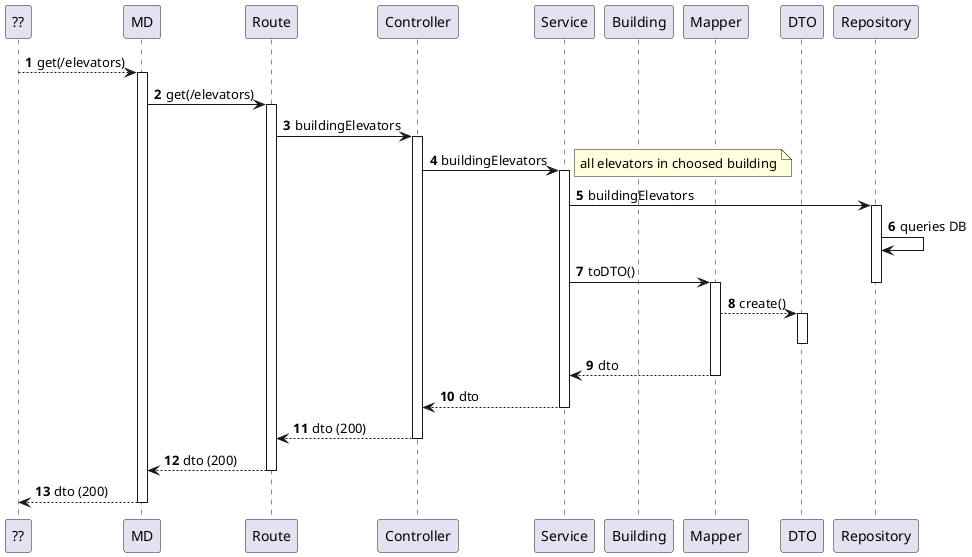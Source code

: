 @startuml
autonumber

participant "??" as ui

participant "MD" as mdr
participant "Route" as r
participant "Controller" as ctrl
participant "Service" as svc

participant "Building" as b
participant "Mapper" as map
participant "DTO" as dto

participant "Repository" as repo


'activate ui
ui --> mdr: get(/elevators)
    activate mdr
    mdr -> r : get(/elevators)

    activate r
        r -> ctrl : buildingElevators

            activate ctrl
                ctrl -> svc : buildingElevators
                activate svc
                note right: all elevators in choosed building
                    svc -> repo : buildingElevators
                    activate repo
                    repo -> repo: queries DB


                    svc -> map : toDTO()
                    deactivate repo
                    activate map
                        map --> dto : create()
                        activate dto
                        deactivate dto
                        map --> svc : dto
                    deactivate map

                    svc --> ctrl : dto
                deactivate svc

                ctrl --> r : dto (200)
            deactivate ctrl

        r --> mdr : dto (200)
        deactivate r

    mdr --> ui: dto (200)
    deactivate mdr
'deactivate ui

@enduml
